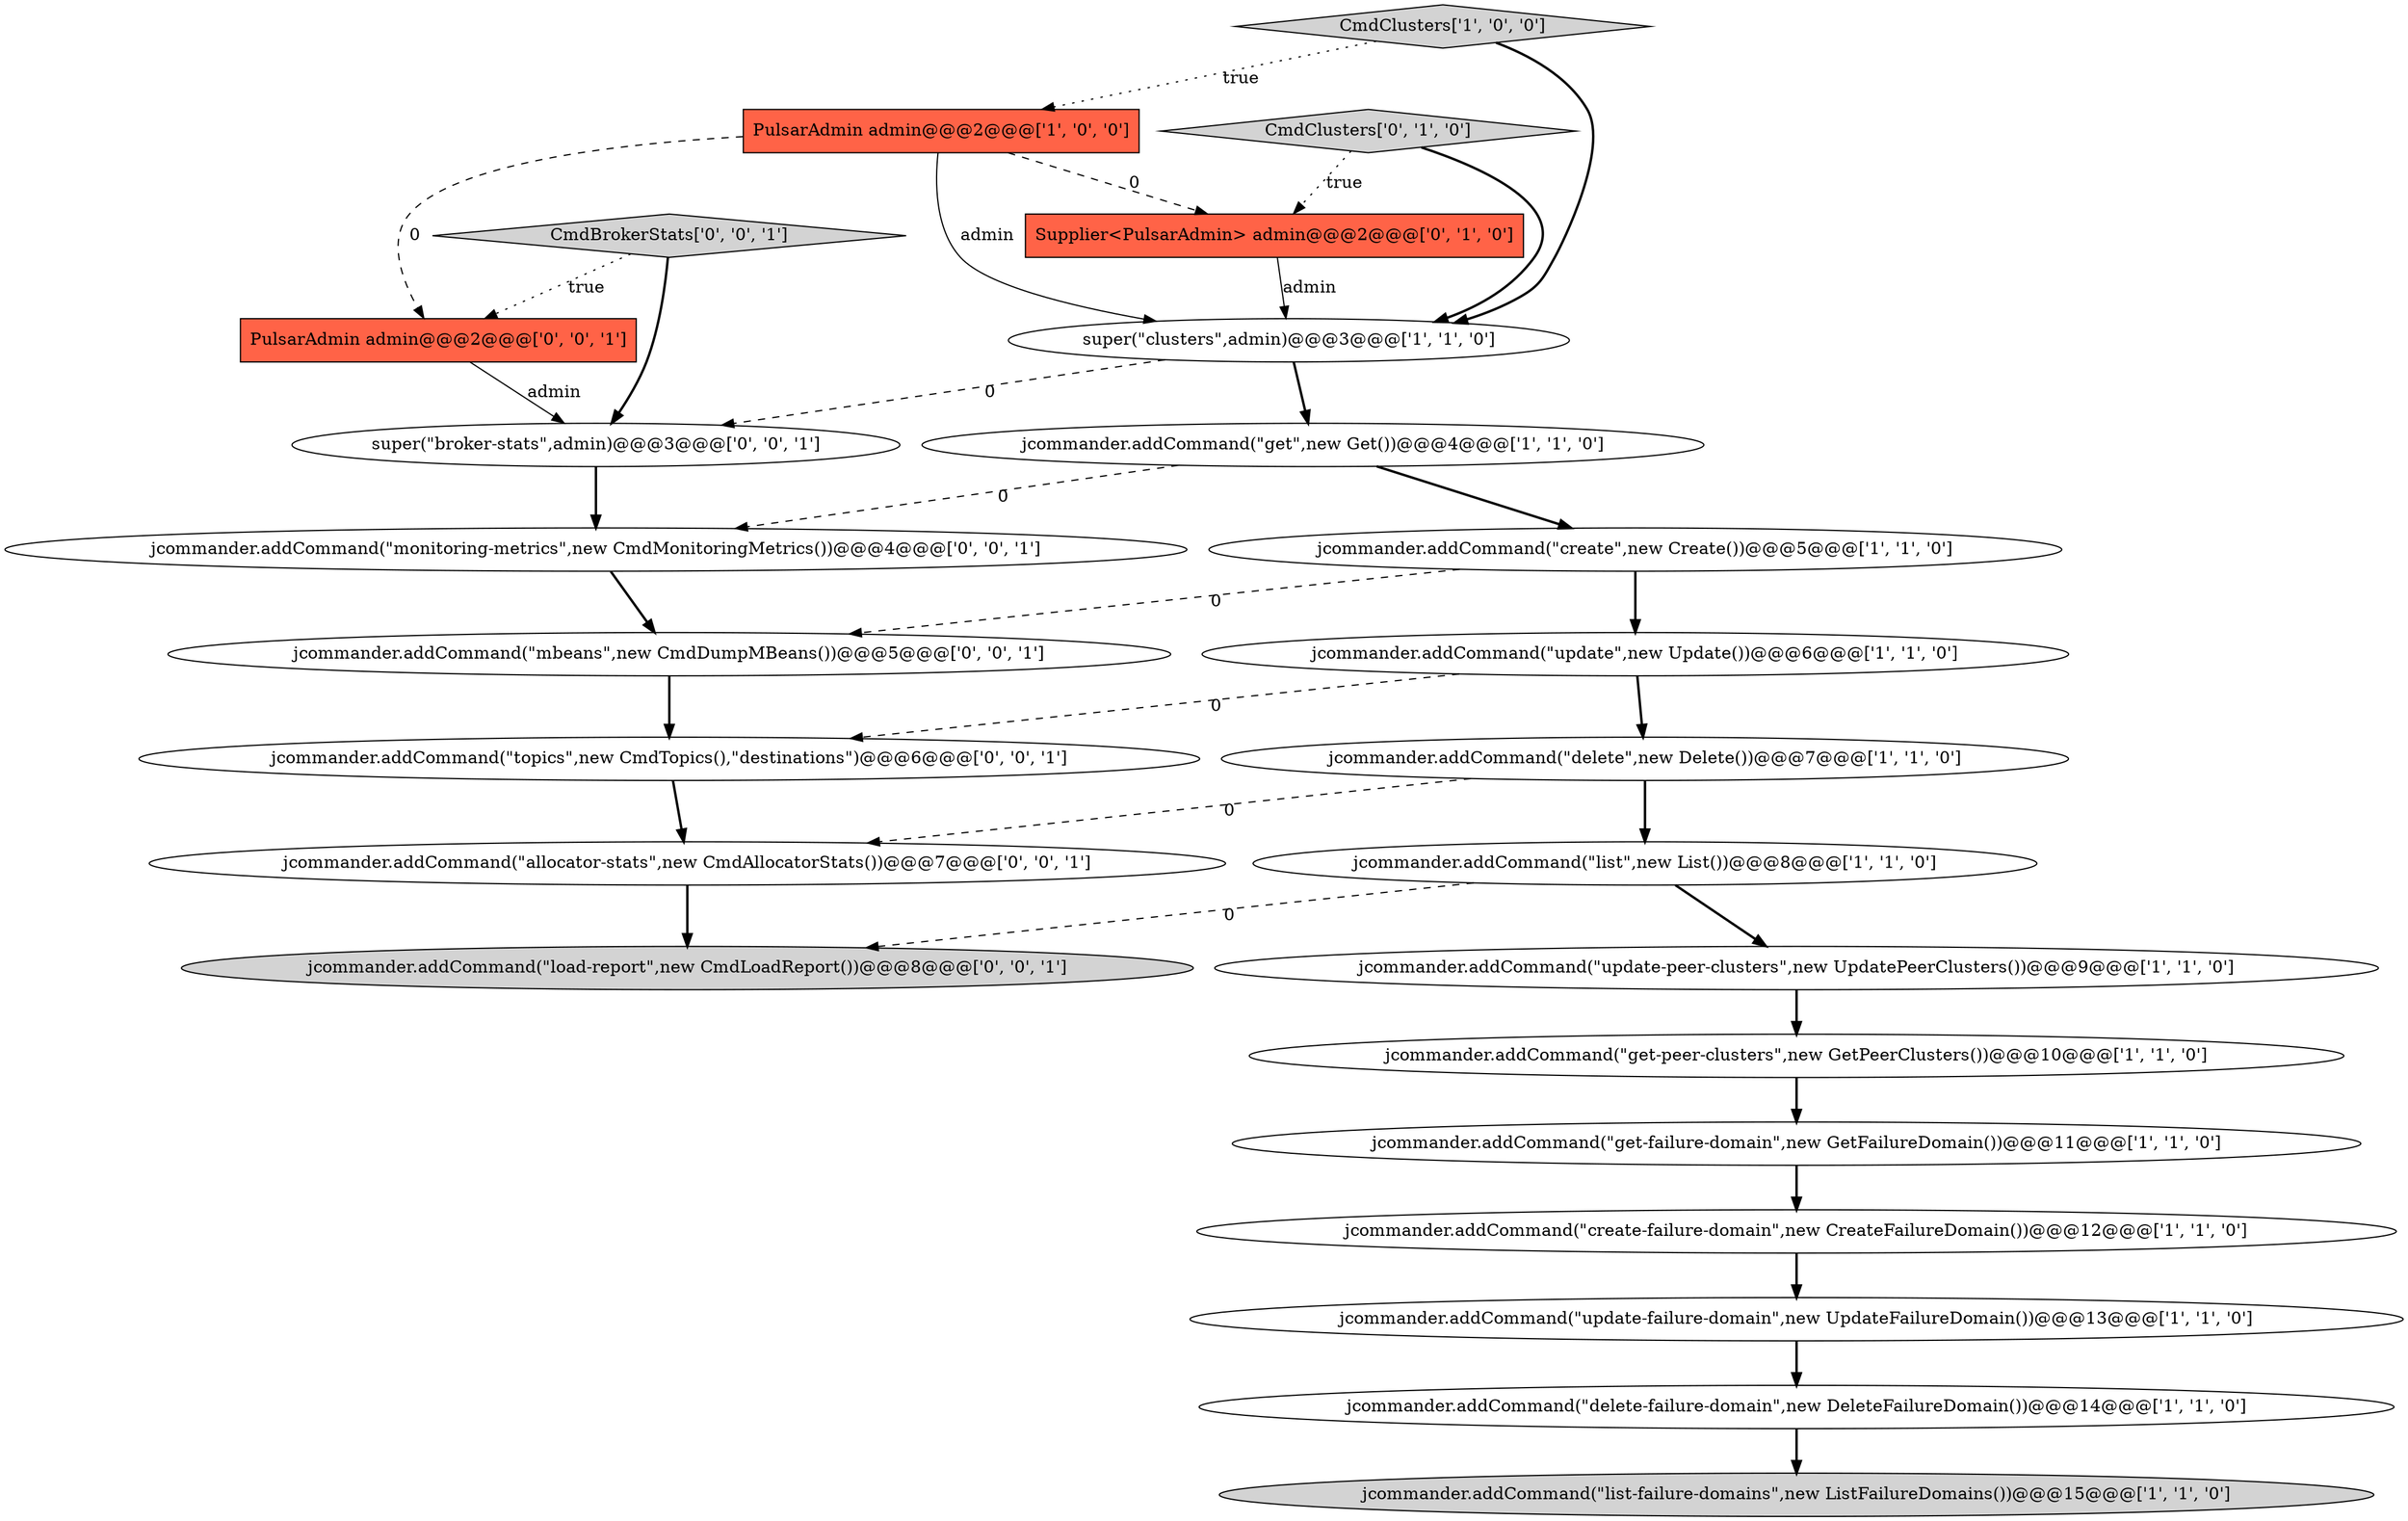 digraph {
22 [style = filled, label = "jcommander.addCommand(\"topics\",new CmdTopics(),\"destinations\")@@@6@@@['0', '0', '1']", fillcolor = white, shape = ellipse image = "AAA0AAABBB3BBB"];
1 [style = filled, label = "jcommander.addCommand(\"delete\",new Delete())@@@7@@@['1', '1', '0']", fillcolor = white, shape = ellipse image = "AAA0AAABBB1BBB"];
2 [style = filled, label = "jcommander.addCommand(\"update-failure-domain\",new UpdateFailureDomain())@@@13@@@['1', '1', '0']", fillcolor = white, shape = ellipse image = "AAA0AAABBB1BBB"];
10 [style = filled, label = "jcommander.addCommand(\"update\",new Update())@@@6@@@['1', '1', '0']", fillcolor = white, shape = ellipse image = "AAA0AAABBB1BBB"];
15 [style = filled, label = "CmdClusters['0', '1', '0']", fillcolor = lightgray, shape = diamond image = "AAA0AAABBB2BBB"];
14 [style = filled, label = "jcommander.addCommand(\"get-failure-domain\",new GetFailureDomain())@@@11@@@['1', '1', '0']", fillcolor = white, shape = ellipse image = "AAA0AAABBB1BBB"];
7 [style = filled, label = "super(\"clusters\",admin)@@@3@@@['1', '1', '0']", fillcolor = white, shape = ellipse image = "AAA0AAABBB1BBB"];
5 [style = filled, label = "jcommander.addCommand(\"create-failure-domain\",new CreateFailureDomain())@@@12@@@['1', '1', '0']", fillcolor = white, shape = ellipse image = "AAA0AAABBB1BBB"];
18 [style = filled, label = "jcommander.addCommand(\"monitoring-metrics\",new CmdMonitoringMetrics())@@@4@@@['0', '0', '1']", fillcolor = white, shape = ellipse image = "AAA0AAABBB3BBB"];
12 [style = filled, label = "CmdClusters['1', '0', '0']", fillcolor = lightgray, shape = diamond image = "AAA0AAABBB1BBB"];
9 [style = filled, label = "PulsarAdmin admin@@@2@@@['1', '0', '0']", fillcolor = tomato, shape = box image = "AAA1AAABBB1BBB"];
24 [style = filled, label = "CmdBrokerStats['0', '0', '1']", fillcolor = lightgray, shape = diamond image = "AAA0AAABBB3BBB"];
0 [style = filled, label = "jcommander.addCommand(\"get\",new Get())@@@4@@@['1', '1', '0']", fillcolor = white, shape = ellipse image = "AAA0AAABBB1BBB"];
23 [style = filled, label = "jcommander.addCommand(\"mbeans\",new CmdDumpMBeans())@@@5@@@['0', '0', '1']", fillcolor = white, shape = ellipse image = "AAA0AAABBB3BBB"];
3 [style = filled, label = "jcommander.addCommand(\"list-failure-domains\",new ListFailureDomains())@@@15@@@['1', '1', '0']", fillcolor = lightgray, shape = ellipse image = "AAA0AAABBB1BBB"];
8 [style = filled, label = "jcommander.addCommand(\"get-peer-clusters\",new GetPeerClusters())@@@10@@@['1', '1', '0']", fillcolor = white, shape = ellipse image = "AAA0AAABBB1BBB"];
17 [style = filled, label = "jcommander.addCommand(\"allocator-stats\",new CmdAllocatorStats())@@@7@@@['0', '0', '1']", fillcolor = white, shape = ellipse image = "AAA0AAABBB3BBB"];
13 [style = filled, label = "jcommander.addCommand(\"list\",new List())@@@8@@@['1', '1', '0']", fillcolor = white, shape = ellipse image = "AAA0AAABBB1BBB"];
20 [style = filled, label = "PulsarAdmin admin@@@2@@@['0', '0', '1']", fillcolor = tomato, shape = box image = "AAA0AAABBB3BBB"];
6 [style = filled, label = "jcommander.addCommand(\"delete-failure-domain\",new DeleteFailureDomain())@@@14@@@['1', '1', '0']", fillcolor = white, shape = ellipse image = "AAA0AAABBB1BBB"];
16 [style = filled, label = "Supplier<PulsarAdmin> admin@@@2@@@['0', '1', '0']", fillcolor = tomato, shape = box image = "AAA1AAABBB2BBB"];
4 [style = filled, label = "jcommander.addCommand(\"create\",new Create())@@@5@@@['1', '1', '0']", fillcolor = white, shape = ellipse image = "AAA0AAABBB1BBB"];
19 [style = filled, label = "jcommander.addCommand(\"load-report\",new CmdLoadReport())@@@8@@@['0', '0', '1']", fillcolor = lightgray, shape = ellipse image = "AAA0AAABBB3BBB"];
21 [style = filled, label = "super(\"broker-stats\",admin)@@@3@@@['0', '0', '1']", fillcolor = white, shape = ellipse image = "AAA0AAABBB3BBB"];
11 [style = filled, label = "jcommander.addCommand(\"update-peer-clusters\",new UpdatePeerClusters())@@@9@@@['1', '1', '0']", fillcolor = white, shape = ellipse image = "AAA0AAABBB1BBB"];
9->20 [style = dashed, label="0"];
4->10 [style = bold, label=""];
6->3 [style = bold, label=""];
9->16 [style = dashed, label="0"];
7->21 [style = dashed, label="0"];
15->7 [style = bold, label=""];
20->21 [style = solid, label="admin"];
18->23 [style = bold, label=""];
2->6 [style = bold, label=""];
8->14 [style = bold, label=""];
7->0 [style = bold, label=""];
10->22 [style = dashed, label="0"];
15->16 [style = dotted, label="true"];
13->19 [style = dashed, label="0"];
13->11 [style = bold, label=""];
1->13 [style = bold, label=""];
17->19 [style = bold, label=""];
21->18 [style = bold, label=""];
12->7 [style = bold, label=""];
5->2 [style = bold, label=""];
1->17 [style = dashed, label="0"];
23->22 [style = bold, label=""];
24->21 [style = bold, label=""];
0->4 [style = bold, label=""];
24->20 [style = dotted, label="true"];
22->17 [style = bold, label=""];
0->18 [style = dashed, label="0"];
11->8 [style = bold, label=""];
16->7 [style = solid, label="admin"];
9->7 [style = solid, label="admin"];
10->1 [style = bold, label=""];
12->9 [style = dotted, label="true"];
4->23 [style = dashed, label="0"];
14->5 [style = bold, label=""];
}
